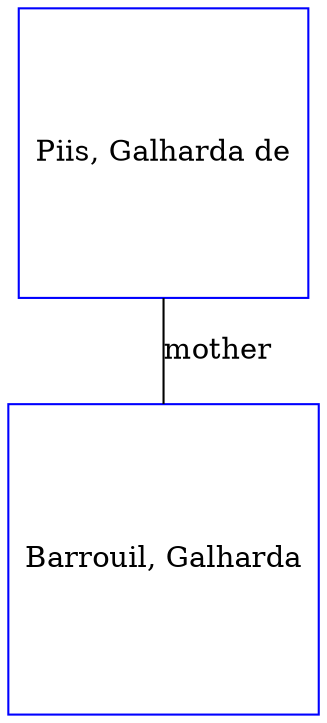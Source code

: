 digraph D {
    edge [dir=none];    node [shape=box];    "020372"   [label="Barrouil, Galharda", shape=box, regular=1, color="blue"] ;
"020373"   [label="Piis, Galharda de", shape=box, regular=1, color="blue"] ;
020373->020372 [label="mother",arrowsize=0.0]; 
}